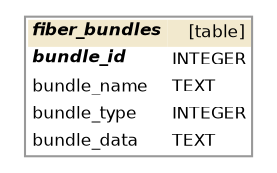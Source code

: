 digraph "SchemaCrawler_Diagram" {

  graph [
    nodesep="0.18"
    ranksep="0.46"
    rankdir="RL"
    fontname="Helvetica"
    fontsize="8"
  ];
  
  node [
    fontname="Helvetica"
    fontsize="8"
    shape="plaintext"
  ];
  
  edge [
    fontname="Helvetica"
    fontsize="8"  
    arrowsize="0.8"
  ];


  /* fiber_bundles -=-=-=-=-=-=-=-=-=-=-=-=-=- */
  "fiber_bundles_31a76fde" [
    label=<
      <table border="1" cellborder="0" cellpadding="2" cellspacing="0" bgcolor="white" color="#999999">
	<tr>
		<td colspan='2' bgcolor='#F2E9CE' align='left'><b><i>fiber_bundles</i></b></td>
		<td bgcolor='#F2E9CE' align='right'>[table]</td>
	</tr>
	<tr>
		<td port='bundle_id_61bd5fe8.start' align='left'><b><i>bundle_id</i></b></td>
		<td align='left'> </td>
		<td port='bundle_id_61bd5fe8.end' align='left'>INTEGER</td>
	</tr>
	<tr>
		<td port='bundle_name_e7e74e18.start' align='left'>bundle_name</td>
		<td align='left'> </td>
		<td port='bundle_name_e7e74e18.end' align='left'>TEXT</td>
	</tr>
	<tr>
		<td port='bundle_type_e7ea62c7.start' align='left'>bundle_type</td>
		<td align='left'> </td>
		<td port='bundle_type_e7ea62c7.end' align='left'>INTEGER</td>
	</tr>
	<tr>
		<td port='bundle_data_e7e2c337.start' align='left'>bundle_data</td>
		<td align='left'> </td>
		<td port='bundle_data_e7e2c337.end' align='left'>TEXT</td>
	</tr>
      </table>
    >
  ];



}
